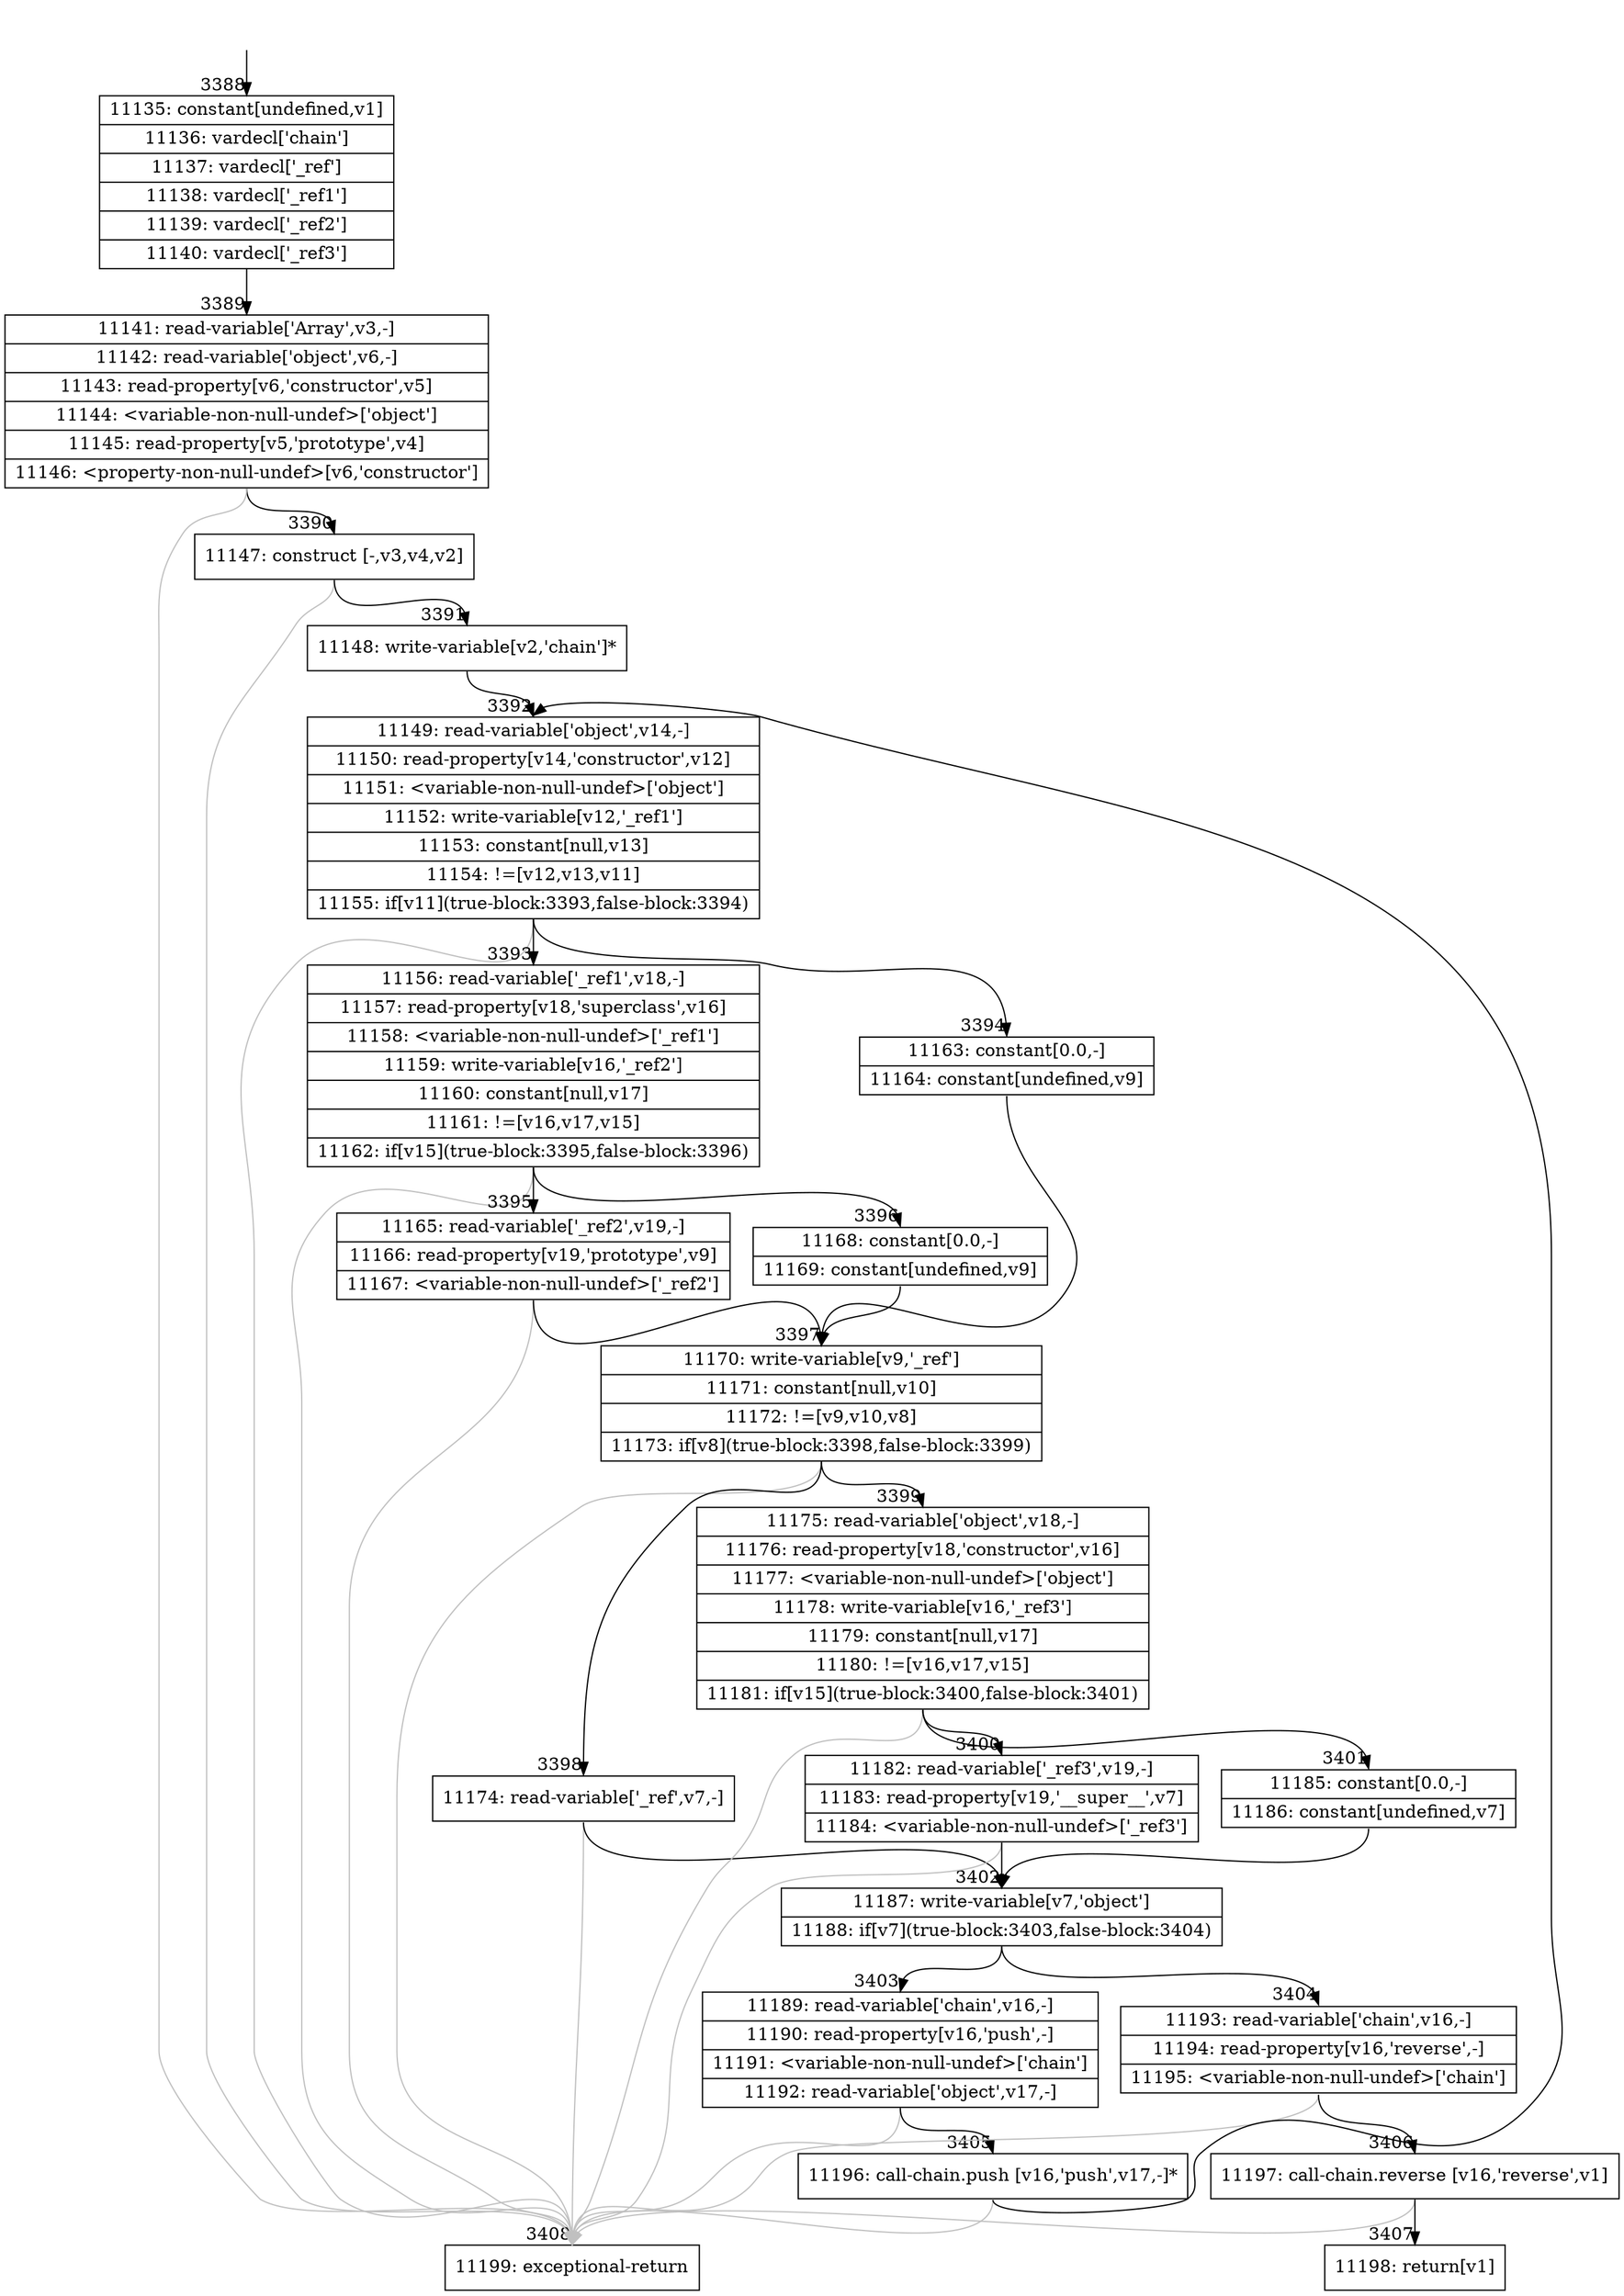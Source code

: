 digraph {
rankdir="TD"
BB_entry269[shape=none,label=""];
BB_entry269 -> BB3388 [tailport=s, headport=n, headlabel="    3388"]
BB3388 [shape=record label="{11135: constant[undefined,v1]|11136: vardecl['chain']|11137: vardecl['_ref']|11138: vardecl['_ref1']|11139: vardecl['_ref2']|11140: vardecl['_ref3']}" ] 
BB3388 -> BB3389 [tailport=s, headport=n, headlabel="      3389"]
BB3389 [shape=record label="{11141: read-variable['Array',v3,-]|11142: read-variable['object',v6,-]|11143: read-property[v6,'constructor',v5]|11144: \<variable-non-null-undef\>['object']|11145: read-property[v5,'prototype',v4]|11146: \<property-non-null-undef\>[v6,'constructor']}" ] 
BB3389 -> BB3390 [tailport=s, headport=n, headlabel="      3390"]
BB3389 -> BB3408 [tailport=s, headport=n, color=gray, headlabel="      3408"]
BB3390 [shape=record label="{11147: construct [-,v3,v4,v2]}" ] 
BB3390 -> BB3391 [tailport=s, headport=n, headlabel="      3391"]
BB3390 -> BB3408 [tailport=s, headport=n, color=gray]
BB3391 [shape=record label="{11148: write-variable[v2,'chain']*}" ] 
BB3391 -> BB3392 [tailport=s, headport=n, headlabel="      3392"]
BB3392 [shape=record label="{11149: read-variable['object',v14,-]|11150: read-property[v14,'constructor',v12]|11151: \<variable-non-null-undef\>['object']|11152: write-variable[v12,'_ref1']|11153: constant[null,v13]|11154: !=[v12,v13,v11]|11155: if[v11](true-block:3393,false-block:3394)}" ] 
BB3392 -> BB3393 [tailport=s, headport=n, headlabel="      3393"]
BB3392 -> BB3394 [tailport=s, headport=n, headlabel="      3394"]
BB3392 -> BB3408 [tailport=s, headport=n, color=gray]
BB3393 [shape=record label="{11156: read-variable['_ref1',v18,-]|11157: read-property[v18,'superclass',v16]|11158: \<variable-non-null-undef\>['_ref1']|11159: write-variable[v16,'_ref2']|11160: constant[null,v17]|11161: !=[v16,v17,v15]|11162: if[v15](true-block:3395,false-block:3396)}" ] 
BB3393 -> BB3395 [tailport=s, headport=n, headlabel="      3395"]
BB3393 -> BB3396 [tailport=s, headport=n, headlabel="      3396"]
BB3393 -> BB3408 [tailport=s, headport=n, color=gray]
BB3394 [shape=record label="{11163: constant[0.0,-]|11164: constant[undefined,v9]}" ] 
BB3394 -> BB3397 [tailport=s, headport=n, headlabel="      3397"]
BB3395 [shape=record label="{11165: read-variable['_ref2',v19,-]|11166: read-property[v19,'prototype',v9]|11167: \<variable-non-null-undef\>['_ref2']}" ] 
BB3395 -> BB3397 [tailport=s, headport=n]
BB3395 -> BB3408 [tailport=s, headport=n, color=gray]
BB3396 [shape=record label="{11168: constant[0.0,-]|11169: constant[undefined,v9]}" ] 
BB3396 -> BB3397 [tailport=s, headport=n]
BB3397 [shape=record label="{11170: write-variable[v9,'_ref']|11171: constant[null,v10]|11172: !=[v9,v10,v8]|11173: if[v8](true-block:3398,false-block:3399)}" ] 
BB3397 -> BB3398 [tailport=s, headport=n, headlabel="      3398"]
BB3397 -> BB3399 [tailport=s, headport=n, headlabel="      3399"]
BB3397 -> BB3408 [tailport=s, headport=n, color=gray]
BB3398 [shape=record label="{11174: read-variable['_ref',v7,-]}" ] 
BB3398 -> BB3402 [tailport=s, headport=n, headlabel="      3402"]
BB3398 -> BB3408 [tailport=s, headport=n, color=gray]
BB3399 [shape=record label="{11175: read-variable['object',v18,-]|11176: read-property[v18,'constructor',v16]|11177: \<variable-non-null-undef\>['object']|11178: write-variable[v16,'_ref3']|11179: constant[null,v17]|11180: !=[v16,v17,v15]|11181: if[v15](true-block:3400,false-block:3401)}" ] 
BB3399 -> BB3400 [tailport=s, headport=n, headlabel="      3400"]
BB3399 -> BB3401 [tailport=s, headport=n, headlabel="      3401"]
BB3399 -> BB3408 [tailport=s, headport=n, color=gray]
BB3400 [shape=record label="{11182: read-variable['_ref3',v19,-]|11183: read-property[v19,'__super__',v7]|11184: \<variable-non-null-undef\>['_ref3']}" ] 
BB3400 -> BB3402 [tailport=s, headport=n]
BB3400 -> BB3408 [tailport=s, headport=n, color=gray]
BB3401 [shape=record label="{11185: constant[0.0,-]|11186: constant[undefined,v7]}" ] 
BB3401 -> BB3402 [tailport=s, headport=n]
BB3402 [shape=record label="{11187: write-variable[v7,'object']|11188: if[v7](true-block:3403,false-block:3404)}" ] 
BB3402 -> BB3403 [tailport=s, headport=n, headlabel="      3403"]
BB3402 -> BB3404 [tailport=s, headport=n, headlabel="      3404"]
BB3403 [shape=record label="{11189: read-variable['chain',v16,-]|11190: read-property[v16,'push',-]|11191: \<variable-non-null-undef\>['chain']|11192: read-variable['object',v17,-]}" ] 
BB3403 -> BB3405 [tailport=s, headport=n, headlabel="      3405"]
BB3403 -> BB3408 [tailport=s, headport=n, color=gray]
BB3404 [shape=record label="{11193: read-variable['chain',v16,-]|11194: read-property[v16,'reverse',-]|11195: \<variable-non-null-undef\>['chain']}" ] 
BB3404 -> BB3406 [tailport=s, headport=n, headlabel="      3406"]
BB3404 -> BB3408 [tailport=s, headport=n, color=gray]
BB3405 [shape=record label="{11196: call-chain.push [v16,'push',v17,-]*}" ] 
BB3405 -> BB3392 [tailport=s, headport=n]
BB3405 -> BB3408 [tailport=s, headport=n, color=gray]
BB3406 [shape=record label="{11197: call-chain.reverse [v16,'reverse',v1]}" ] 
BB3406 -> BB3407 [tailport=s, headport=n, headlabel="      3407"]
BB3406 -> BB3408 [tailport=s, headport=n, color=gray]
BB3407 [shape=record label="{11198: return[v1]}" ] 
BB3408 [shape=record label="{11199: exceptional-return}" ] 
//#$~ 2965
}
